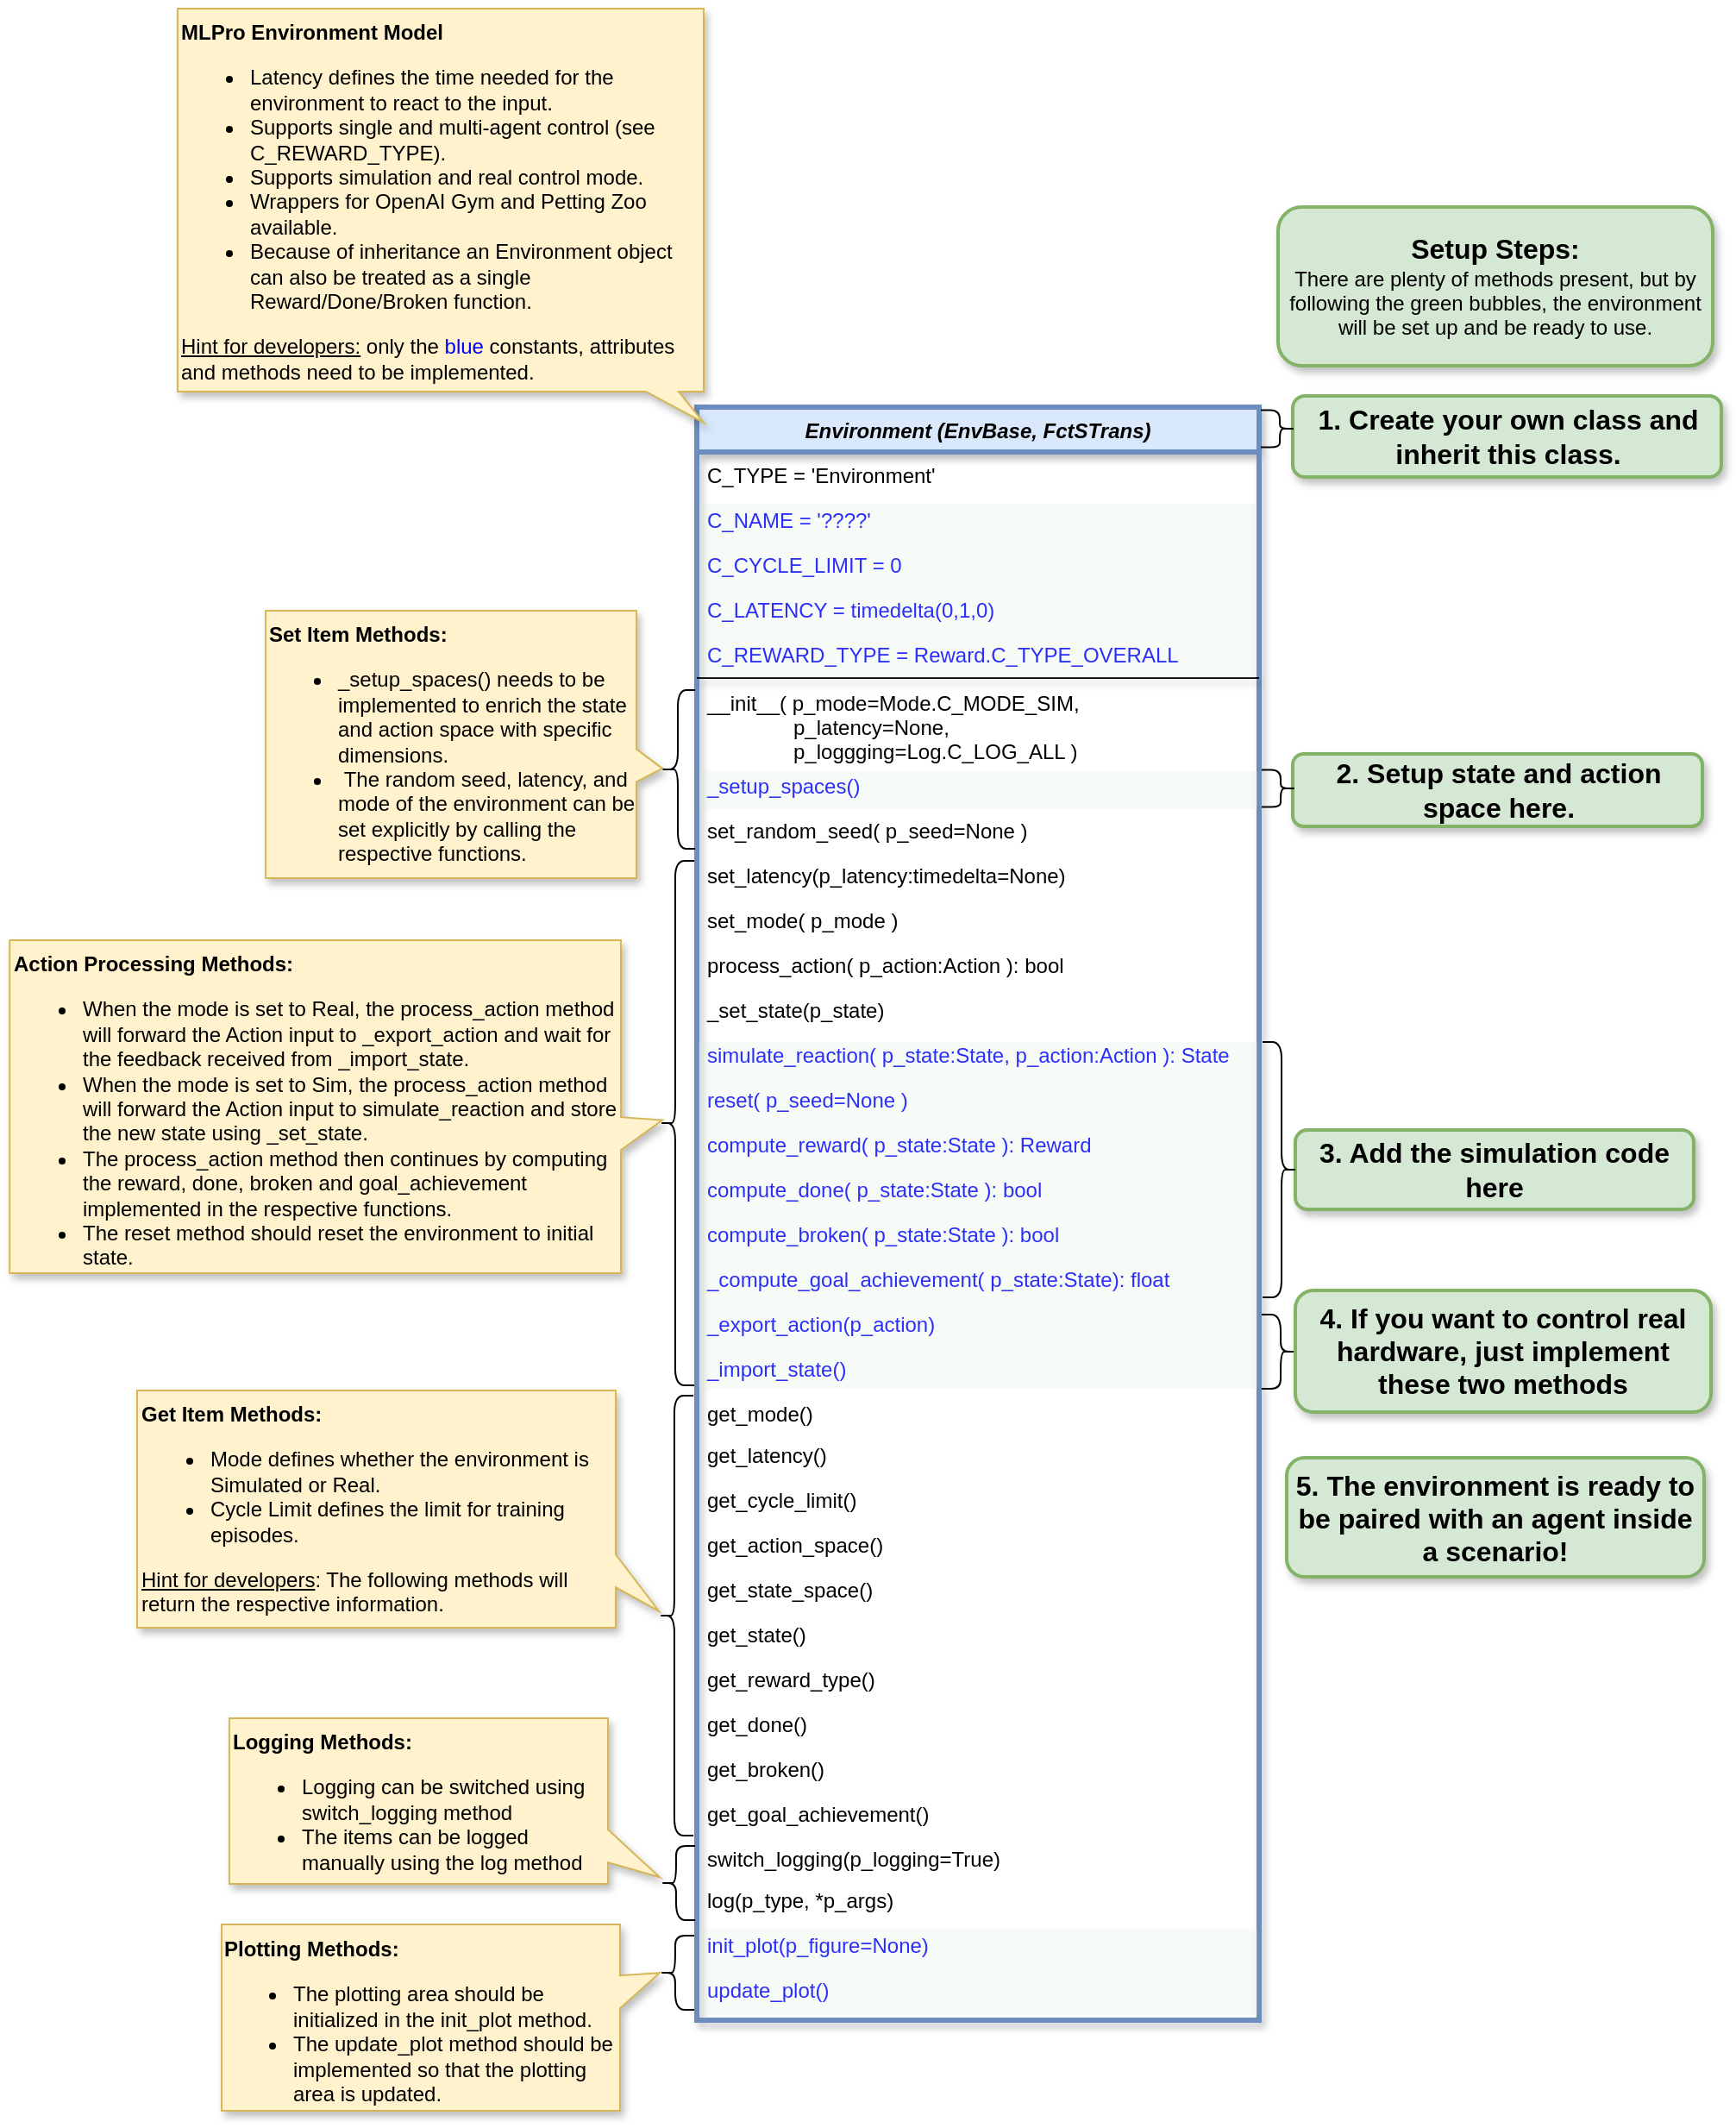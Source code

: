 <mxfile version="15.8.4" type="device"><diagram id="C5RBs43oDa-KdzZeNtuy" name="Page-1"><mxGraphModel dx="1102" dy="857" grid="1" gridSize="1" guides="1" tooltips="1" connect="1" arrows="1" fold="1" page="1" pageScale="1" pageWidth="2336" pageHeight="1654" math="0" shadow="0"><root><mxCell id="WIyWlLk6GJQsqaUBKTNV-0"/><mxCell id="WIyWlLk6GJQsqaUBKTNV-1" parent="WIyWlLk6GJQsqaUBKTNV-0"/><mxCell id="uryo6djWwB9KvB10PPW3-9" value="Environment (EnvBase, FctSTrans)" style="swimlane;fontStyle=3;align=center;verticalAlign=top;childLayout=stackLayout;horizontal=1;startSize=26;horizontalStack=0;resizeParent=1;resizeLast=0;collapsible=1;marginBottom=0;rounded=0;shadow=1;strokeWidth=3;fillColor=#dae8fc;strokeColor=#6c8ebf;" parent="WIyWlLk6GJQsqaUBKTNV-1" vertex="1"><mxGeometry x="720" y="280" width="326" height="935" as="geometry"><mxRectangle x="720" y="280" width="160" height="26" as="alternateBounds"/></mxGeometry></mxCell><mxCell id="uryo6djWwB9KvB10PPW3-32" value="C_TYPE = 'Environment'" style="text;align=left;verticalAlign=top;spacingLeft=4;spacingRight=4;overflow=hidden;rotatable=0;points=[[0,0.5],[1,0.5]];portConstraint=eastwest;shadow=1;" parent="uryo6djWwB9KvB10PPW3-9" vertex="1"><mxGeometry y="26" width="326" height="26" as="geometry"/></mxCell><mxCell id="TkYJrqFQ1CF6RyTgF1H_-7" value="C_NAME = '????'&#10;" style="text;align=left;verticalAlign=top;spacingLeft=4;spacingRight=4;overflow=hidden;rotatable=0;points=[[0,0.5],[1,0.5]];portConstraint=eastwest;fontColor=#0000FF;shadow=1;" parent="uryo6djWwB9KvB10PPW3-9" vertex="1"><mxGeometry y="52" width="326" height="26" as="geometry"/></mxCell><mxCell id="Yf6gx2YHQmqgPu_oZxqH-2" value="C_CYCLE_LIMIT = 0" style="text;align=left;verticalAlign=top;spacingLeft=4;spacingRight=4;overflow=hidden;rotatable=0;points=[[0,0.5],[1,0.5]];portConstraint=eastwest;fontColor=#0000FF;shadow=1;" parent="uryo6djWwB9KvB10PPW3-9" vertex="1"><mxGeometry y="78" width="326" height="26" as="geometry"/></mxCell><mxCell id="PS3gJ7g6Pr1Fm79Ggyp9-0" value="C_LATENCY = timedelta(0,1,0)" style="text;align=left;verticalAlign=top;spacingLeft=4;spacingRight=4;overflow=hidden;rotatable=0;points=[[0,0.5],[1,0.5]];portConstraint=eastwest;fontColor=#0000FF;shadow=1;" parent="uryo6djWwB9KvB10PPW3-9" vertex="1"><mxGeometry y="104" width="326" height="26" as="geometry"/></mxCell><mxCell id="PS3gJ7g6Pr1Fm79Ggyp9-1" value="C_REWARD_TYPE = Reward.C_TYPE_OVERALL" style="text;align=left;verticalAlign=top;spacingLeft=4;spacingRight=4;overflow=hidden;rotatable=0;points=[[0,0.5],[1,0.5]];portConstraint=eastwest;fontColor=#0000FF;shadow=1;" parent="uryo6djWwB9KvB10PPW3-9" vertex="1"><mxGeometry y="130" width="326" height="26" as="geometry"/></mxCell><mxCell id="uryo6djWwB9KvB10PPW3-10" value="" style="line;html=1;strokeWidth=1;align=left;verticalAlign=middle;spacingTop=-1;spacingLeft=3;spacingRight=3;rotatable=0;labelPosition=right;points=[];portConstraint=eastwest;shadow=1;" parent="uryo6djWwB9KvB10PPW3-9" vertex="1"><mxGeometry y="156" width="326" height="2" as="geometry"/></mxCell><mxCell id="uryo6djWwB9KvB10PPW3-11" value="__init__( p_mode=Mode.C_MODE_SIM, &#10;               p_latency=None,&#10;               p_loggging=Log.C_LOG_ALL )" style="text;align=left;verticalAlign=top;spacingLeft=4;spacingRight=4;overflow=hidden;rotatable=0;points=[[0,0.5],[1,0.5]];portConstraint=eastwest;shadow=1;" parent="uryo6djWwB9KvB10PPW3-9" vertex="1"><mxGeometry y="158" width="326" height="48" as="geometry"/></mxCell><mxCell id="m5Z3VqhdcBbQB_03TkeZ-0" value="_setup_spaces()" style="text;align=left;verticalAlign=top;spacingLeft=4;spacingRight=4;overflow=hidden;rotatable=0;points=[[0,0.5],[1,0.5]];portConstraint=eastwest;fontColor=#0000FF;shadow=1;" parent="uryo6djWwB9KvB10PPW3-9" vertex="1"><mxGeometry y="206" width="326" height="26" as="geometry"/></mxCell><mxCell id="m5Z3VqhdcBbQB_03TkeZ-37" value="set_random_seed( p_seed=None )" style="text;align=left;verticalAlign=top;spacingLeft=4;spacingRight=4;overflow=hidden;rotatable=0;points=[[0,0.5],[1,0.5]];portConstraint=eastwest;shadow=1;" parent="uryo6djWwB9KvB10PPW3-9" vertex="1"><mxGeometry y="232" width="326" height="26" as="geometry"/></mxCell><mxCell id="m5Z3VqhdcBbQB_03TkeZ-30" value="set_latency(p_latency:timedelta=None)" style="text;align=left;verticalAlign=top;spacingLeft=4;spacingRight=4;overflow=hidden;rotatable=0;points=[[0,0.5],[1,0.5]];portConstraint=eastwest;shadow=1;" parent="uryo6djWwB9KvB10PPW3-9" vertex="1"><mxGeometry y="258" width="326" height="26" as="geometry"/></mxCell><mxCell id="TkYJrqFQ1CF6RyTgF1H_-2" value="set_mode( p_mode )" style="text;align=left;verticalAlign=top;spacingLeft=4;spacingRight=4;overflow=hidden;rotatable=0;points=[[0,0.5],[1,0.5]];portConstraint=eastwest;shadow=1;" parent="uryo6djWwB9KvB10PPW3-9" vertex="1"><mxGeometry y="284" width="326" height="26" as="geometry"/></mxCell><mxCell id="m5Z3VqhdcBbQB_03TkeZ-5" value="process_action( p_action:Action ): bool" style="text;align=left;verticalAlign=top;spacingLeft=4;spacingRight=4;overflow=hidden;rotatable=0;points=[[0,0.5],[1,0.5]];portConstraint=eastwest;shadow=1;" parent="uryo6djWwB9KvB10PPW3-9" vertex="1"><mxGeometry y="310" width="326" height="26" as="geometry"/></mxCell><mxCell id="m5Z3VqhdcBbQB_03TkeZ-33" value="_set_state(p_state)" style="text;align=left;verticalAlign=top;spacingLeft=4;spacingRight=4;overflow=hidden;rotatable=0;points=[[0,0.5],[1,0.5]];portConstraint=eastwest;shadow=1;" parent="uryo6djWwB9KvB10PPW3-9" vertex="1"><mxGeometry y="336" width="326" height="26" as="geometry"/></mxCell><mxCell id="m5Z3VqhdcBbQB_03TkeZ-41" value="simulate_reaction( p_state:State, p_action:Action ): State" style="text;align=left;verticalAlign=top;spacingLeft=4;spacingRight=4;overflow=hidden;rotatable=0;points=[[0,0.5],[1,0.5]];portConstraint=eastwest;fontColor=#0000FF;shadow=1;" parent="uryo6djWwB9KvB10PPW3-9" vertex="1"><mxGeometry y="362" width="326" height="26" as="geometry"/></mxCell><mxCell id="m5Z3VqhdcBbQB_03TkeZ-38" value="reset( p_seed=None )" style="text;align=left;verticalAlign=top;spacingLeft=4;spacingRight=4;overflow=hidden;rotatable=0;points=[[0,0.5],[1,0.5]];portConstraint=eastwest;fontColor=#0000FF;shadow=1;" parent="uryo6djWwB9KvB10PPW3-9" vertex="1"><mxGeometry y="388" width="326" height="26" as="geometry"/></mxCell><mxCell id="m5Z3VqhdcBbQB_03TkeZ-49" value="compute_reward( p_state:State ): Reward" style="text;align=left;verticalAlign=top;spacingLeft=4;spacingRight=4;overflow=hidden;rotatable=0;points=[[0,0.5],[1,0.5]];portConstraint=eastwest;fontColor=#0000FF;shadow=1;" parent="uryo6djWwB9KvB10PPW3-9" vertex="1"><mxGeometry y="414" width="326" height="26" as="geometry"/></mxCell><mxCell id="m5Z3VqhdcBbQB_03TkeZ-50" value="compute_done( p_state:State ): bool" style="text;align=left;verticalAlign=top;spacingLeft=4;spacingRight=4;overflow=hidden;rotatable=0;points=[[0,0.5],[1,0.5]];portConstraint=eastwest;fontColor=#0000FF;shadow=1;" parent="uryo6djWwB9KvB10PPW3-9" vertex="1"><mxGeometry y="440" width="326" height="26" as="geometry"/></mxCell><mxCell id="m5Z3VqhdcBbQB_03TkeZ-51" value="compute_broken( p_state:State ): bool" style="text;align=left;verticalAlign=top;spacingLeft=4;spacingRight=4;overflow=hidden;rotatable=0;points=[[0,0.5],[1,0.5]];portConstraint=eastwest;fontColor=#0000FF;shadow=1;" parent="uryo6djWwB9KvB10PPW3-9" vertex="1"><mxGeometry y="466" width="326" height="26" as="geometry"/></mxCell><mxCell id="m5Z3VqhdcBbQB_03TkeZ-8" value="_compute_goal_achievement( p_state:State): float" style="text;align=left;verticalAlign=top;spacingLeft=4;spacingRight=4;overflow=hidden;rotatable=0;points=[[0,0.5],[1,0.5]];portConstraint=eastwest;fontColor=#0000FF;shadow=1;" parent="uryo6djWwB9KvB10PPW3-9" vertex="1"><mxGeometry y="492" width="326" height="26" as="geometry"/></mxCell><mxCell id="m5Z3VqhdcBbQB_03TkeZ-6" value="_export_action(p_action)" style="text;align=left;verticalAlign=top;spacingLeft=4;spacingRight=4;overflow=hidden;rotatable=0;points=[[0,0.5],[1,0.5]];portConstraint=eastwest;fontColor=#0000FF;shadow=1;" parent="uryo6djWwB9KvB10PPW3-9" vertex="1"><mxGeometry y="518" width="326" height="26" as="geometry"/></mxCell><mxCell id="m5Z3VqhdcBbQB_03TkeZ-7" value="_import_state()" style="text;align=left;verticalAlign=top;spacingLeft=4;spacingRight=4;overflow=hidden;rotatable=0;points=[[0,0.5],[1,0.5]];portConstraint=eastwest;fontColor=#0000FF;shadow=1;" parent="uryo6djWwB9KvB10PPW3-9" vertex="1"><mxGeometry y="544" width="326" height="26" as="geometry"/></mxCell><mxCell id="TkYJrqFQ1CF6RyTgF1H_-1" value="get_mode()" style="text;align=left;verticalAlign=top;spacingLeft=4;spacingRight=4;overflow=hidden;rotatable=0;points=[[0,0.5],[1,0.5]];portConstraint=eastwest;shadow=1;" parent="uryo6djWwB9KvB10PPW3-9" vertex="1"><mxGeometry y="570" width="326" height="24" as="geometry"/></mxCell><mxCell id="m5Z3VqhdcBbQB_03TkeZ-29" value="get_latency()" style="text;align=left;verticalAlign=top;spacingLeft=4;spacingRight=4;overflow=hidden;rotatable=0;points=[[0,0.5],[1,0.5]];portConstraint=eastwest;shadow=1;" parent="uryo6djWwB9KvB10PPW3-9" vertex="1"><mxGeometry y="594" width="326" height="26" as="geometry"/></mxCell><mxCell id="m5Z3VqhdcBbQB_03TkeZ-4" value="get_cycle_limit()" style="text;align=left;verticalAlign=top;spacingLeft=4;spacingRight=4;overflow=hidden;rotatable=0;points=[[0,0.5],[1,0.5]];portConstraint=eastwest;shadow=1;" parent="uryo6djWwB9KvB10PPW3-9" vertex="1"><mxGeometry y="620" width="326" height="26" as="geometry"/></mxCell><mxCell id="m5Z3VqhdcBbQB_03TkeZ-28" value="get_action_space()" style="text;align=left;verticalAlign=top;spacingLeft=4;spacingRight=4;overflow=hidden;rotatable=0;points=[[0,0.5],[1,0.5]];portConstraint=eastwest;shadow=1;" parent="uryo6djWwB9KvB10PPW3-9" vertex="1"><mxGeometry y="646" width="326" height="26" as="geometry"/></mxCell><mxCell id="m5Z3VqhdcBbQB_03TkeZ-27" value="get_state_space()" style="text;align=left;verticalAlign=top;spacingLeft=4;spacingRight=4;overflow=hidden;rotatable=0;points=[[0,0.5],[1,0.5]];portConstraint=eastwest;shadow=1;" parent="uryo6djWwB9KvB10PPW3-9" vertex="1"><mxGeometry y="672" width="326" height="26" as="geometry"/></mxCell><mxCell id="m5Z3VqhdcBbQB_03TkeZ-32" value="get_state()" style="text;align=left;verticalAlign=top;spacingLeft=4;spacingRight=4;overflow=hidden;rotatable=0;points=[[0,0.5],[1,0.5]];portConstraint=eastwest;shadow=1;" parent="uryo6djWwB9KvB10PPW3-9" vertex="1"><mxGeometry y="698" width="326" height="26" as="geometry"/></mxCell><mxCell id="m5Z3VqhdcBbQB_03TkeZ-31" value="get_reward_type()" style="text;align=left;verticalAlign=top;spacingLeft=4;spacingRight=4;overflow=hidden;rotatable=0;points=[[0,0.5],[1,0.5]];portConstraint=eastwest;shadow=1;" parent="uryo6djWwB9KvB10PPW3-9" vertex="1"><mxGeometry y="724" width="326" height="26" as="geometry"/></mxCell><mxCell id="m5Z3VqhdcBbQB_03TkeZ-34" value="get_done()" style="text;align=left;verticalAlign=top;spacingLeft=4;spacingRight=4;overflow=hidden;rotatable=0;points=[[0,0.5],[1,0.5]];portConstraint=eastwest;shadow=1;" parent="uryo6djWwB9KvB10PPW3-9" vertex="1"><mxGeometry y="750" width="326" height="26" as="geometry"/></mxCell><mxCell id="m5Z3VqhdcBbQB_03TkeZ-35" value="get_broken()" style="text;align=left;verticalAlign=top;spacingLeft=4;spacingRight=4;overflow=hidden;rotatable=0;points=[[0,0.5],[1,0.5]];portConstraint=eastwest;shadow=1;" parent="uryo6djWwB9KvB10PPW3-9" vertex="1"><mxGeometry y="776" width="326" height="26" as="geometry"/></mxCell><mxCell id="m5Z3VqhdcBbQB_03TkeZ-36" value="get_goal_achievement()" style="text;align=left;verticalAlign=top;spacingLeft=4;spacingRight=4;overflow=hidden;rotatable=0;points=[[0,0.5],[1,0.5]];portConstraint=eastwest;shadow=1;" parent="uryo6djWwB9KvB10PPW3-9" vertex="1"><mxGeometry y="802" width="326" height="26" as="geometry"/></mxCell><mxCell id="TkYJrqFQ1CF6RyTgF1H_-10" value="switch_logging(p_logging=True)" style="text;align=left;verticalAlign=top;spacingLeft=4;spacingRight=4;overflow=hidden;rotatable=0;points=[[0,0.5],[1,0.5]];portConstraint=eastwest;shadow=1;" parent="uryo6djWwB9KvB10PPW3-9" vertex="1"><mxGeometry y="828" width="326" height="24" as="geometry"/></mxCell><mxCell id="TkYJrqFQ1CF6RyTgF1H_-11" value="log(p_type, *p_args)" style="text;align=left;verticalAlign=top;spacingLeft=4;spacingRight=4;overflow=hidden;rotatable=0;points=[[0,0.5],[1,0.5]];portConstraint=eastwest;shadow=1;" parent="uryo6djWwB9KvB10PPW3-9" vertex="1"><mxGeometry y="852" width="326" height="26" as="geometry"/></mxCell><mxCell id="TkYJrqFQ1CF6RyTgF1H_-16" value="init_plot(p_figure=None)" style="text;align=left;verticalAlign=top;spacingLeft=4;spacingRight=4;overflow=hidden;rotatable=0;points=[[0,0.5],[1,0.5]];portConstraint=eastwest;fontColor=#0000FF;shadow=1;" parent="uryo6djWwB9KvB10PPW3-9" vertex="1"><mxGeometry y="878" width="326" height="26" as="geometry"/></mxCell><mxCell id="TkYJrqFQ1CF6RyTgF1H_-17" value="update_plot()" style="text;align=left;verticalAlign=top;spacingLeft=4;spacingRight=4;overflow=hidden;rotatable=0;points=[[0,0.5],[1,0.5]];portConstraint=eastwest;fontColor=#0000FF;shadow=1;" parent="uryo6djWwB9KvB10PPW3-9" vertex="1"><mxGeometry y="904" width="326" height="26" as="geometry"/></mxCell><mxCell id="_9IKaMPaV6bp4jiZvNZ1-3" value="&lt;b&gt;MLPro Environment Model&lt;br&gt;&lt;/b&gt;&lt;ul&gt;&lt;li&gt;Latency defines the time needed for the environment to react to the input.&lt;/li&gt;&lt;li&gt;&lt;span&gt;Supports single and multi-agent control (see C_REWARD_TYPE).&lt;/span&gt;&lt;/li&gt;&lt;li&gt;Supports simulation and real control mode.&lt;/li&gt;&lt;li&gt;Wrappers for OpenAI Gym and Petting Zoo available.&lt;/li&gt;&lt;li&gt;Because of inheritance an Environment object can also be treated as a single Reward/Done/Broken function.&lt;/li&gt;&lt;/ul&gt;&lt;div&gt;&lt;u&gt;Hint for developers:&lt;/u&gt; only the &lt;font color=&quot;#0000ff&quot;&gt;blue&lt;/font&gt; constants, attributes and methods need to be implemented.&lt;/div&gt;&lt;div&gt;&lt;br&gt;&lt;/div&gt;" style="shape=callout;whiteSpace=wrap;html=1;perimeter=calloutPerimeter;shadow=1;fillColor=#fff2cc;strokeColor=#d6b656;align=left;verticalAlign=top;base=19;size=18;position=0.89;position2=1;" parent="WIyWlLk6GJQsqaUBKTNV-1" vertex="1"><mxGeometry x="419" y="49" width="305" height="240" as="geometry"/></mxCell><mxCell id="TkYJrqFQ1CF6RyTgF1H_-71" value="&lt;b&gt;Set Item Methods:&lt;/b&gt;&lt;br&gt;&lt;ul&gt;&lt;li&gt;_setup_spaces() needs to be implemented to enrich the state and action space with specific dimensions.&lt;/li&gt;&lt;li&gt;&lt;b style=&quot;font-weight: bold&quot;&gt;&amp;nbsp;&lt;/b&gt;The random seed, latency, and mode of the environment can be set explicitly by calling the respective functions.&amp;nbsp;&lt;/li&gt;&lt;/ul&gt;" style="shape=callout;whiteSpace=wrap;html=1;perimeter=calloutPerimeter;shadow=1;fillColor=#fff2cc;strokeColor=#d6b656;align=left;verticalAlign=top;base=19;size=15;position=0.36;position2=0.41;direction=north;" parent="WIyWlLk6GJQsqaUBKTNV-1" vertex="1"><mxGeometry x="470" y="398" width="230" height="155" as="geometry"/></mxCell><mxCell id="TkYJrqFQ1CF6RyTgF1H_-82" value="&lt;b style=&quot;text-align: left&quot;&gt;&lt;font style=&quot;font-size: 16px&quot;&gt;2. Setup state and action space here.&lt;/font&gt;&lt;/b&gt;" style="rounded=1;whiteSpace=wrap;html=1;strokeColor=#82b366;strokeWidth=2;align=center;fillColor=#d5e8d4;shadow=1;" parent="WIyWlLk6GJQsqaUBKTNV-1" vertex="1"><mxGeometry x="1065.5" y="481" width="237.5" height="42" as="geometry"/></mxCell><mxCell id="TkYJrqFQ1CF6RyTgF1H_-85" value="&lt;b&gt;&lt;font style=&quot;font-size: 16px&quot;&gt;3. Add the simulation code here&lt;/font&gt;&lt;/b&gt;" style="rounded=1;whiteSpace=wrap;html=1;strokeColor=#82b366;strokeWidth=2;align=center;fillColor=#d5e8d4;shadow=1;" parent="WIyWlLk6GJQsqaUBKTNV-1" vertex="1"><mxGeometry x="1067" y="699" width="231" height="46" as="geometry"/></mxCell><mxCell id="TkYJrqFQ1CF6RyTgF1H_-86" value="&lt;b&gt;&lt;font style=&quot;font-size: 16px&quot;&gt;5. The environment is ready to be paired with an agent inside a scenario!&lt;/font&gt;&lt;/b&gt;" style="rounded=1;whiteSpace=wrap;html=1;strokeColor=#82b366;strokeWidth=2;align=center;fillColor=#d5e8d4;shadow=1;" parent="WIyWlLk6GJQsqaUBKTNV-1" vertex="1"><mxGeometry x="1062" y="889" width="242" height="69" as="geometry"/></mxCell><mxCell id="TkYJrqFQ1CF6RyTgF1H_-87" value="&lt;b style=&quot;text-align: left&quot;&gt;&lt;font style=&quot;font-size: 16px&quot;&gt;1. Create your own class and inherit this class.&lt;/font&gt;&lt;/b&gt;" style="rounded=1;whiteSpace=wrap;html=1;strokeColor=#82b366;strokeWidth=2;align=center;fillColor=#d5e8d4;shadow=1;" parent="WIyWlLk6GJQsqaUBKTNV-1" vertex="1"><mxGeometry x="1065.5" y="273.5" width="248.5" height="47" as="geometry"/></mxCell><mxCell id="TkYJrqFQ1CF6RyTgF1H_-89" value="&lt;b&gt;&lt;font style=&quot;font-size: 16px&quot;&gt;Setup Steps:&lt;/font&gt;&lt;/b&gt;&lt;br&gt;&lt;span&gt;There are plenty of methods present, but by following the green bubbles, the environment will be set up and be ready to use.&lt;/span&gt;" style="rounded=1;whiteSpace=wrap;html=1;strokeColor=#82b366;strokeWidth=2;align=center;fillColor=#d5e8d4;shadow=1;glass=0;sketch=0;" parent="WIyWlLk6GJQsqaUBKTNV-1" vertex="1"><mxGeometry x="1057" y="164" width="252" height="92" as="geometry"/></mxCell><mxCell id="TkYJrqFQ1CF6RyTgF1H_-91" value="&lt;b&gt;Get Item Methods:&lt;/b&gt;&lt;br&gt;&lt;ul&gt;&lt;li&gt;Mode defines whether the environment is Simulated or Real.&lt;/li&gt;&lt;li&gt;&lt;span&gt;Cycle Limit defines the limit for training episodes.&lt;/span&gt;&lt;br&gt;&lt;/li&gt;&lt;/ul&gt;&lt;u&gt;Hint for developers&lt;/u&gt;: The following methods will return the respective information." style="shape=callout;whiteSpace=wrap;html=1;perimeter=calloutPerimeter;shadow=1;fillColor=#fff2cc;strokeColor=#d6b656;align=left;verticalAlign=top;base=19;size=25;position=0.17;position2=0.07;direction=north;" parent="WIyWlLk6GJQsqaUBKTNV-1" vertex="1"><mxGeometry x="395.5" y="850" width="302.5" height="137.5" as="geometry"/></mxCell><mxCell id="TkYJrqFQ1CF6RyTgF1H_-92" value="&lt;b&gt;Logging Methods:&lt;/b&gt;&lt;br&gt;&lt;ul&gt;&lt;li&gt;Logging can be switched using switch_logging method&lt;/li&gt;&lt;li&gt;The items can be logged manually using the log method&lt;/li&gt;&lt;/ul&gt;" style="shape=callout;whiteSpace=wrap;html=1;perimeter=calloutPerimeter;shadow=1;fillColor=#fff2cc;strokeColor=#d6b656;align=left;verticalAlign=top;base=19;size=30;position=0.13;position2=0.04;direction=north;" parent="WIyWlLk6GJQsqaUBKTNV-1" vertex="1"><mxGeometry x="448.98" y="1040" width="249.5" height="96" as="geometry"/></mxCell><mxCell id="TkYJrqFQ1CF6RyTgF1H_-93" value="&lt;b&gt;Plotting Methods:&lt;/b&gt;&lt;br&gt;&lt;ul&gt;&lt;li&gt;The plotting area should be initialized in the init_plot method.&lt;/li&gt;&lt;li&gt;The update_plot method should be implemented so that the plotting area is updated.&lt;/li&gt;&lt;/ul&gt;" style="shape=callout;whiteSpace=wrap;html=1;perimeter=calloutPerimeter;shadow=1;fillColor=#fff2cc;strokeColor=#d6b656;align=left;verticalAlign=top;base=19;size=23;position=0.55;position2=0.74;direction=north;" parent="WIyWlLk6GJQsqaUBKTNV-1" vertex="1"><mxGeometry x="444.48" y="1159.5" width="254" height="108" as="geometry"/></mxCell><mxCell id="PS3gJ7g6Pr1Fm79Ggyp9-3" value="" style="shape=curlyBracket;whiteSpace=wrap;html=1;rounded=1;flipH=1;size=0.449;rotation=-180;" parent="WIyWlLk6GJQsqaUBKTNV-1" vertex="1"><mxGeometry x="698.48" y="543" width="20" height="304" as="geometry"/></mxCell><mxCell id="fwZURScVZWurHKO7oIRO-0" value="&lt;b&gt;Action Processing Methods:&lt;/b&gt;&lt;br&gt;&lt;ul&gt;&lt;li&gt;When the mode is set to Real, the process_action method will forward the Action input to _export_action and wait for the feedback received from _import_state.&lt;/li&gt;&lt;li&gt;When the mode is set to Sim, the process_action method will forward the Action input to simulate_reaction and store the new state using _set_state.&lt;/li&gt;&lt;li&gt;The process_action method then continues by computing the reward, done, broken and goal_achievement implemented in the respective functions.&lt;/li&gt;&lt;li&gt;The reset method should reset the environment to initial state.&lt;/li&gt;&lt;/ul&gt;" style="shape=callout;whiteSpace=wrap;html=1;perimeter=calloutPerimeter;shadow=1;fillColor=#fff2cc;strokeColor=#d6b656;align=left;verticalAlign=top;base=19;size=24;position=0.37;position2=0.46;direction=north;" parent="WIyWlLk6GJQsqaUBKTNV-1" vertex="1"><mxGeometry x="321.62" y="589" width="378.38" height="193" as="geometry"/></mxCell><mxCell id="fwZURScVZWurHKO7oIRO-11" value="" style="shape=curlyBracket;whiteSpace=wrap;html=1;rounded=1;" parent="WIyWlLk6GJQsqaUBKTNV-1" vertex="1"><mxGeometry x="699" y="444" width="20" height="92" as="geometry"/></mxCell><mxCell id="fwZURScVZWurHKO7oIRO-12" value="" style="shape=curlyBracket;whiteSpace=wrap;html=1;rounded=1;flipH=1;size=0.449;rotation=-180;" parent="WIyWlLk6GJQsqaUBKTNV-1" vertex="1"><mxGeometry x="698" y="853" width="20" height="255" as="geometry"/></mxCell><mxCell id="fwZURScVZWurHKO7oIRO-13" value="" style="shape=curlyBracket;whiteSpace=wrap;html=1;rounded=1;flipH=1;size=0.449;rotation=-180;" parent="WIyWlLk6GJQsqaUBKTNV-1" vertex="1"><mxGeometry x="699" y="1114" width="20" height="43" as="geometry"/></mxCell><mxCell id="fwZURScVZWurHKO7oIRO-14" value="" style="shape=curlyBracket;whiteSpace=wrap;html=1;rounded=1;flipH=1;size=0.449;rotation=-180;" parent="WIyWlLk6GJQsqaUBKTNV-1" vertex="1"><mxGeometry x="698.48" y="1166" width="20" height="43" as="geometry"/></mxCell><mxCell id="gMEN6ZakPtvuJz19qwgH-0" value="" style="shape=curlyBracket;whiteSpace=wrap;html=1;rounded=1;flipH=1;size=0.449;rotation=0;" parent="WIyWlLk6GJQsqaUBKTNV-1" vertex="1"><mxGeometry x="1048" y="648" width="20" height="148" as="geometry"/></mxCell><mxCell id="gMEN6ZakPtvuJz19qwgH-1" value="" style="shape=curlyBracket;whiteSpace=wrap;html=1;rounded=1;flipH=1;size=0.449;rotation=0;" parent="WIyWlLk6GJQsqaUBKTNV-1" vertex="1"><mxGeometry x="1047.5" y="806" width="20" height="43" as="geometry"/></mxCell><mxCell id="TkYJrqFQ1CF6RyTgF1H_-81" value="&lt;b&gt;&lt;font style=&quot;font-size: 16px&quot;&gt;4. If you want to control real hardware, just implement these two methods&lt;/font&gt;&lt;/b&gt;" style="rounded=1;whiteSpace=wrap;html=1;strokeColor=#82b366;strokeWidth=2;align=center;fillColor=#d5e8d4;shadow=1;" parent="WIyWlLk6GJQsqaUBKTNV-1" vertex="1"><mxGeometry x="1067" y="792" width="241" height="70.5" as="geometry"/></mxCell><mxCell id="gMEN6ZakPtvuJz19qwgH-2" value="" style="shape=curlyBracket;whiteSpace=wrap;html=1;rounded=1;flipH=1;size=0.449;rotation=0;" parent="WIyWlLk6GJQsqaUBKTNV-1" vertex="1"><mxGeometry x="1047.5" y="490.25" width="20" height="21.5" as="geometry"/></mxCell><mxCell id="gMEN6ZakPtvuJz19qwgH-3" value="" style="shape=curlyBracket;whiteSpace=wrap;html=1;rounded=1;flipH=1;size=0.449;rotation=0;" parent="WIyWlLk6GJQsqaUBKTNV-1" vertex="1"><mxGeometry x="1047" y="281.75" width="20" height="21.5" as="geometry"/></mxCell><mxCell id="PS3gJ7g6Pr1Fm79Ggyp9-6" value="" style="rounded=0;whiteSpace=wrap;html=1;strokeColor=none;fillColor=#d5e8d4;opacity=20;" parent="WIyWlLk6GJQsqaUBKTNV-1" vertex="1"><mxGeometry x="721" y="648" width="324" height="201" as="geometry"/></mxCell><mxCell id="fwZURScVZWurHKO7oIRO-7" value="" style="rounded=0;whiteSpace=wrap;html=1;fillColor=#d5e8d4;strokeColor=none;opacity=20;" parent="WIyWlLk6GJQsqaUBKTNV-1" vertex="1"><mxGeometry x="722" y="491" width="323" height="22" as="geometry"/></mxCell><mxCell id="fwZURScVZWurHKO7oIRO-8" value="" style="rounded=0;whiteSpace=wrap;html=1;opacity=20;fillColor=#d5e8d4;strokeColor=none;" parent="WIyWlLk6GJQsqaUBKTNV-1" vertex="1"><mxGeometry x="722" y="336" width="322" height="101" as="geometry"/></mxCell><mxCell id="fwZURScVZWurHKO7oIRO-9" value="" style="rounded=0;whiteSpace=wrap;html=1;opacity=20;fillColor=#d5e8d4;strokeColor=none;" parent="WIyWlLk6GJQsqaUBKTNV-1" vertex="1"><mxGeometry x="722" y="1162" width="323" height="50" as="geometry"/></mxCell></root></mxGraphModel></diagram></mxfile>